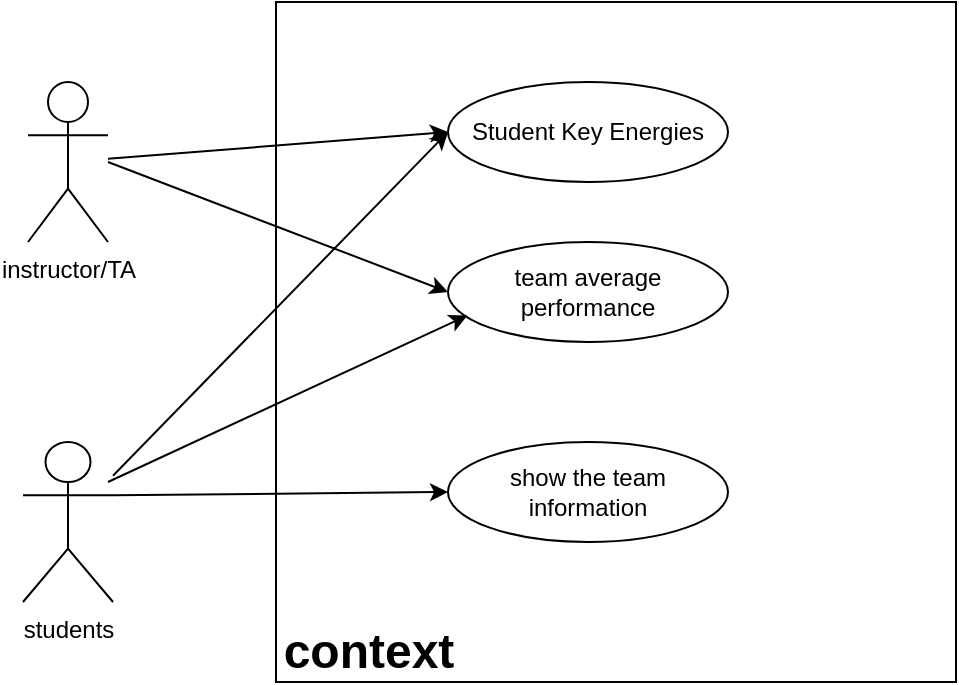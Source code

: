 <mxfile version="20.3.0" type="device"><diagram id="CVcng-N9D3Rwm2OGsRrw" name="第 1 页"><mxGraphModel dx="1038" dy="641" grid="1" gridSize="10" guides="1" tooltips="1" connect="1" arrows="1" fold="1" page="1" pageScale="1" pageWidth="827" pageHeight="1169" math="0" shadow="0"><root><mxCell id="0"/><mxCell id="1" parent="0"/><mxCell id="CXXgfPqTt4dyuUvTe5h_-1" value="" style="whiteSpace=wrap;html=1;aspect=fixed;" vertex="1" parent="1"><mxGeometry x="244" y="160" width="340" height="340" as="geometry"/></mxCell><mxCell id="CXXgfPqTt4dyuUvTe5h_-3" value="context" style="text;strokeColor=none;fillColor=none;html=1;fontSize=24;fontStyle=1;verticalAlign=middle;align=center;" vertex="1" parent="1"><mxGeometry x="260" y="480" width="60" height="10" as="geometry"/></mxCell><mxCell id="CXXgfPqTt4dyuUvTe5h_-4" value="instructor/TA" style="shape=umlActor;verticalLabelPosition=bottom;verticalAlign=top;html=1;outlineConnect=0;" vertex="1" parent="1"><mxGeometry x="120" y="200" width="40" height="80" as="geometry"/></mxCell><mxCell id="CXXgfPqTt4dyuUvTe5h_-7" value="students&lt;br&gt;" style="shape=umlActor;verticalLabelPosition=bottom;verticalAlign=top;html=1;outlineConnect=0;" vertex="1" parent="1"><mxGeometry x="117.5" y="380" width="45" height="80" as="geometry"/></mxCell><mxCell id="CXXgfPqTt4dyuUvTe5h_-8" value="Student Key Energies" style="ellipse;whiteSpace=wrap;html=1;" vertex="1" parent="1"><mxGeometry x="330" y="200" width="140" height="50" as="geometry"/></mxCell><mxCell id="CXXgfPqTt4dyuUvTe5h_-9" value="team average performance" style="ellipse;whiteSpace=wrap;html=1;" vertex="1" parent="1"><mxGeometry x="330" y="280" width="140" height="50" as="geometry"/></mxCell><mxCell id="CXXgfPqTt4dyuUvTe5h_-10" value="show the team information" style="ellipse;whiteSpace=wrap;html=1;" vertex="1" parent="1"><mxGeometry x="330" y="380" width="140" height="50" as="geometry"/></mxCell><mxCell id="CXXgfPqTt4dyuUvTe5h_-11" value="" style="endArrow=classic;html=1;rounded=0;entryX=0;entryY=0.5;entryDx=0;entryDy=0;" edge="1" parent="1" source="CXXgfPqTt4dyuUvTe5h_-4" target="CXXgfPqTt4dyuUvTe5h_-8"><mxGeometry width="50" height="50" relative="1" as="geometry"><mxPoint x="240" y="260" as="sourcePoint"/><mxPoint x="200" y="300" as="targetPoint"/></mxGeometry></mxCell><mxCell id="CXXgfPqTt4dyuUvTe5h_-12" value="" style="endArrow=classic;html=1;rounded=0;entryX=0;entryY=0.5;entryDx=0;entryDy=0;" edge="1" parent="1" target="CXXgfPqTt4dyuUvTe5h_-9"><mxGeometry width="50" height="50" relative="1" as="geometry"><mxPoint x="160" y="240" as="sourcePoint"/><mxPoint x="440" y="290" as="targetPoint"/></mxGeometry></mxCell><mxCell id="CXXgfPqTt4dyuUvTe5h_-13" value="" style="endArrow=classic;html=1;rounded=0;entryX=0;entryY=0.5;entryDx=0;entryDy=0;" edge="1" parent="1" source="CXXgfPqTt4dyuUvTe5h_-7" target="CXXgfPqTt4dyuUvTe5h_-8"><mxGeometry width="50" height="50" relative="1" as="geometry"><mxPoint x="390" y="340" as="sourcePoint"/><mxPoint x="440" y="290" as="targetPoint"/></mxGeometry></mxCell><mxCell id="CXXgfPqTt4dyuUvTe5h_-14" value="" style="endArrow=classic;html=1;rounded=0;entryX=0.069;entryY=0.736;entryDx=0;entryDy=0;entryPerimeter=0;" edge="1" parent="1" target="CXXgfPqTt4dyuUvTe5h_-9"><mxGeometry width="50" height="50" relative="1" as="geometry"><mxPoint x="160" y="400" as="sourcePoint"/><mxPoint x="440" y="290" as="targetPoint"/></mxGeometry></mxCell><mxCell id="CXXgfPqTt4dyuUvTe5h_-15" value="" style="endArrow=classic;html=1;rounded=0;entryX=0;entryY=0.5;entryDx=0;entryDy=0;exitX=1;exitY=0.333;exitDx=0;exitDy=0;exitPerimeter=0;" edge="1" parent="1" source="CXXgfPqTt4dyuUvTe5h_-7" target="CXXgfPqTt4dyuUvTe5h_-10"><mxGeometry width="50" height="50" relative="1" as="geometry"><mxPoint x="250" y="450" as="sourcePoint"/><mxPoint x="300" y="400" as="targetPoint"/></mxGeometry></mxCell></root></mxGraphModel></diagram></mxfile>